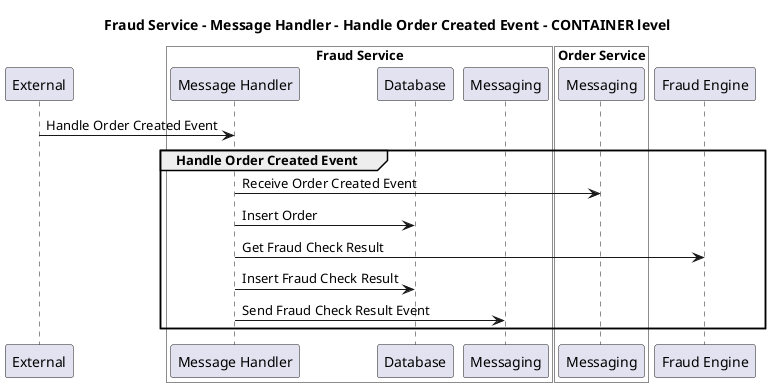 @startuml

title Fraud Service - Message Handler - Handle Order Created Event - CONTAINER level

participant "External" as C4InterFlow.SoftwareSystems.ExternalSystem

box "Fraud Service" #White
    participant "Message Handler" as ECommercePlatform.SoftwareSystems.FraudService.Containers.MessageHandler
    participant "Database" as ECommercePlatform.SoftwareSystems.FraudService.Containers.Database
    participant "Messaging" as ECommercePlatform.SoftwareSystems.FraudService.Containers.Messaging
end box


box "Order Service" #White
    participant "Messaging" as ECommercePlatform.SoftwareSystems.OrderService.Containers.Messaging
end box

participant "Fraud Engine" as ECommercePlatform.SoftwareSystems.FraudEngine

C4InterFlow.SoftwareSystems.ExternalSystem -> ECommercePlatform.SoftwareSystems.FraudService.Containers.MessageHandler : Handle Order Created Event
group Handle Order Created Event
ECommercePlatform.SoftwareSystems.FraudService.Containers.MessageHandler -> ECommercePlatform.SoftwareSystems.OrderService.Containers.Messaging : Receive Order Created Event
ECommercePlatform.SoftwareSystems.FraudService.Containers.MessageHandler -> ECommercePlatform.SoftwareSystems.FraudService.Containers.Database : Insert Order
ECommercePlatform.SoftwareSystems.FraudService.Containers.MessageHandler -> ECommercePlatform.SoftwareSystems.FraudEngine : Get Fraud Check Result
ECommercePlatform.SoftwareSystems.FraudService.Containers.MessageHandler -> ECommercePlatform.SoftwareSystems.FraudService.Containers.Database : Insert Fraud Check Result
ECommercePlatform.SoftwareSystems.FraudService.Containers.MessageHandler -> ECommercePlatform.SoftwareSystems.FraudService.Containers.Messaging : Send Fraud Check Result Event
end


@enduml
